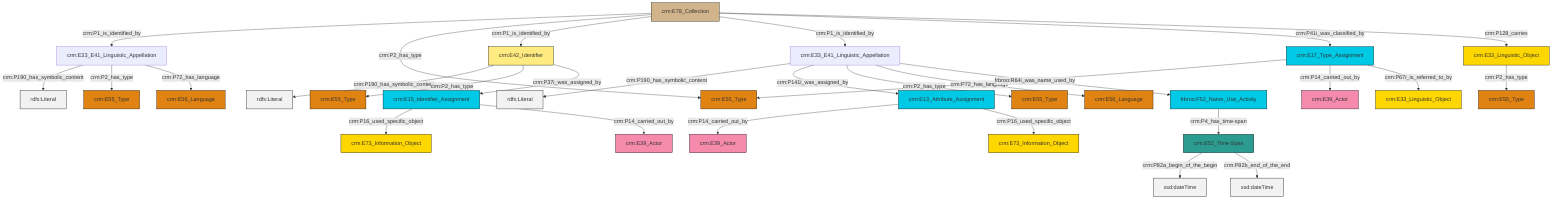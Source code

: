 graph TD
classDef Literal fill:#f2f2f2,stroke:#000000;
classDef CRM_Entity fill:#FFFFFF,stroke:#000000;
classDef Temporal_Entity fill:#00C9E6, stroke:#000000;
classDef Type fill:#E18312, stroke:#000000;
classDef Time-Span fill:#2C9C91, stroke:#000000;
classDef Appellation fill:#FFEB7F, stroke:#000000;
classDef Place fill:#008836, stroke:#000000;
classDef Persistent_Item fill:#B266B2, stroke:#000000;
classDef Conceptual_Object fill:#FFD700, stroke:#000000;
classDef Physical_Thing fill:#D2B48C, stroke:#000000;
classDef Actor fill:#f58aad, stroke:#000000;
classDef PC_Classes fill:#4ce600, stroke:#000000;
classDef Multi fill:#cccccc,stroke:#000000;

0["crm:E78_Collection"]:::Physical_Thing -->|crm:P1_is_identified_by| 1["crm:E33_E41_Linguistic_Appellation"]:::Default
2["crm:E33_E41_Linguistic_Appellation"]:::Default -->|crm:P190_has_symbolic_content| 3[rdfs:Literal]:::Literal
7["crm:E17_Type_Assignment"]:::Temporal_Entity -->|crm:P42_assigned| 8["crm:E55_Type"]:::Type
9["crm:E13_Attribute_Assignment"]:::Temporal_Entity -->|crm:P14_carried_out_by| 10["crm:E39_Actor"]:::Actor
0["crm:E78_Collection"]:::Physical_Thing -->|crm:P2_has_type| 8["crm:E55_Type"]:::Type
11["crm:E52_Time-Span"]:::Time-Span -->|crm:P82a_begin_of_the_begin| 12[xsd:dateTime]:::Literal
1["crm:E33_E41_Linguistic_Appellation"]:::Default -->|crm:P190_has_symbolic_content| 14[rdfs:Literal]:::Literal
0["crm:E78_Collection"]:::Physical_Thing -->|crm:P1_is_identified_by| 17["crm:E42_Identifier"]:::Appellation
11["crm:E52_Time-Span"]:::Time-Span -->|crm:P82b_end_of_the_end| 18[xsd:dateTime]:::Literal
1["crm:E33_E41_Linguistic_Appellation"]:::Default -->|crm:P2_has_type| 19["crm:E55_Type"]:::Type
2["crm:E33_E41_Linguistic_Appellation"]:::Default -->|crm:P141i_was_assigned_by| 9["crm:E13_Attribute_Assignment"]:::Temporal_Entity
20["crm:E33_Linguistic_Object"]:::Conceptual_Object -->|crm:P2_has_type| 4["crm:E55_Type"]:::Type
23["frbroo:F52_Name_Use_Activity"]:::Temporal_Entity -->|crm:P4_has_time-span| 11["crm:E52_Time-Span"]:::Time-Span
17["crm:E42_Identifier"]:::Appellation -->|crm:P190_has_symbolic_content| 25[rdfs:Literal]:::Literal
0["crm:E78_Collection"]:::Physical_Thing -->|crm:P1_is_identified_by| 2["crm:E33_E41_Linguistic_Appellation"]:::Default
0["crm:E78_Collection"]:::Physical_Thing -->|crm:P41i_was_classified_by| 7["crm:E17_Type_Assignment"]:::Temporal_Entity
31["crm:E15_Identifier_Assignment"]:::Temporal_Entity -->|crm:P16_used_specific_object| 32["crm:E73_Information_Object"]:::Conceptual_Object
2["crm:E33_E41_Linguistic_Appellation"]:::Default -->|crm:P2_has_type| 15["crm:E55_Type"]:::Type
17["crm:E42_Identifier"]:::Appellation -->|crm:P2_has_type| 34["crm:E55_Type"]:::Type
2["crm:E33_E41_Linguistic_Appellation"]:::Default -->|crm:P72_has_language| 29["crm:E56_Language"]:::Type
7["crm:E17_Type_Assignment"]:::Temporal_Entity -->|crm:P14_carried_out_by| 36["crm:E39_Actor"]:::Actor
2["crm:E33_E41_Linguistic_Appellation"]:::Default -->|frbroo:R64i_was_name_used_by| 23["frbroo:F52_Name_Use_Activity"]:::Temporal_Entity
0["crm:E78_Collection"]:::Physical_Thing -->|crm:P128_carries| 20["crm:E33_Linguistic_Object"]:::Conceptual_Object
9["crm:E13_Attribute_Assignment"]:::Temporal_Entity -->|crm:P16_used_specific_object| 39["crm:E73_Information_Object"]:::Conceptual_Object
17["crm:E42_Identifier"]:::Appellation -->|crm:P37i_was_assigned_by| 31["crm:E15_Identifier_Assignment"]:::Temporal_Entity
7["crm:E17_Type_Assignment"]:::Temporal_Entity -->|crm:P67i_is_referred_to_by| 44["crm:E33_Linguistic_Object"]:::Conceptual_Object
31["crm:E15_Identifier_Assignment"]:::Temporal_Entity -->|crm:P14_carried_out_by| 41["crm:E39_Actor"]:::Actor
1["crm:E33_E41_Linguistic_Appellation"]:::Default -->|crm:P72_has_language| 49["crm:E56_Language"]:::Type